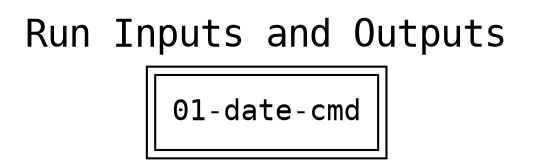 
digraph cpr_run {
rankdir=LR
fontname=Courier; fontsize=18; labelloc=t
label="Run Inputs and Outputs"

node[shape=box style="filled" fillcolor="#FFFFFF" peripheries=2 fontname=Courier]
"run" [label="01-date-cmd"]

node[shape=box style="rounded,filled" fillcolor="#FFFFCC" peripheries=1 fontname=Helvetica]

# input file nodes
subgraph cluster_input_files { label=""; color=white; penwidth=0
subgraph cluster_input_files_inner { label=""; color=white

}}

# output file nodes
subgraph cluster_output_files { label=""; color=white; penwidth=0
subgraph cluster_output_files_inner { label=""; color=white

}}

# input file edges


# output file edges


}

